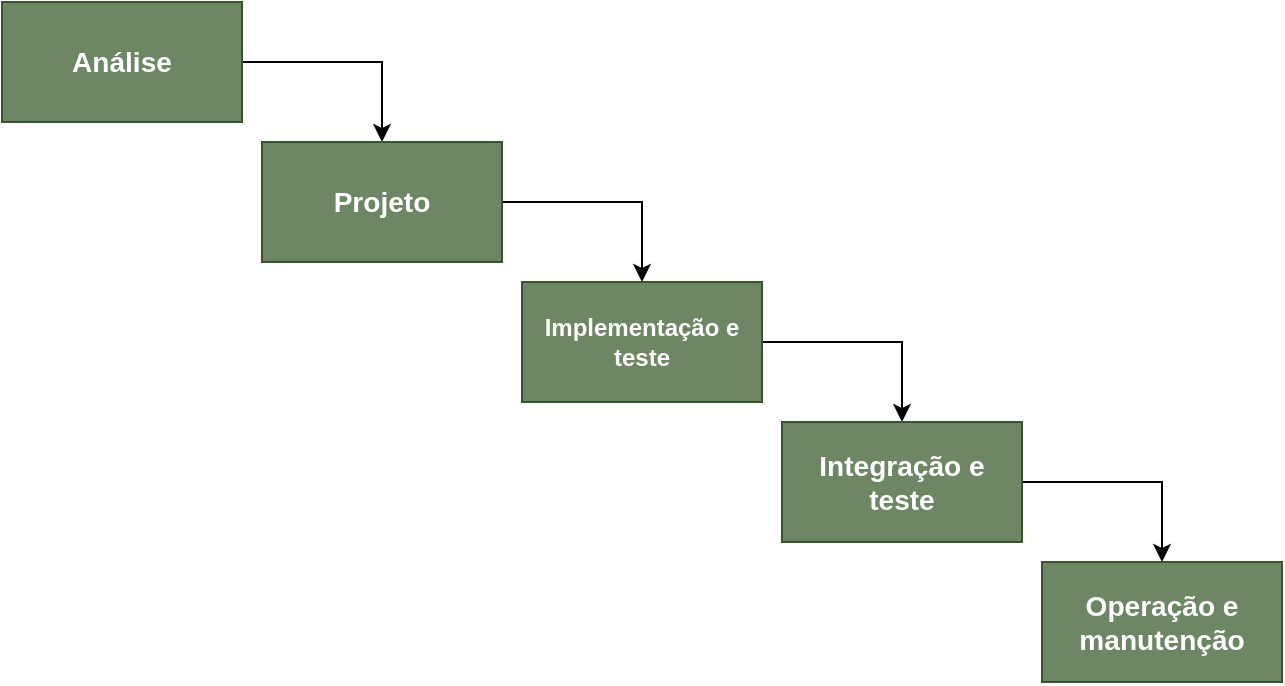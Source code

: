 <mxfile version="21.3.2" type="github">
  <diagram name="Página-1" id="JoVw8dAJmTCs44WsuAdl">
    <mxGraphModel dx="954" dy="594" grid="1" gridSize="10" guides="1" tooltips="1" connect="1" arrows="1" fold="1" page="1" pageScale="1" pageWidth="827" pageHeight="1169" math="0" shadow="0">
      <root>
        <mxCell id="0" />
        <mxCell id="1" parent="0" />
        <mxCell id="f5a5FPg0NiA4Jt08ZeUi-7" style="edgeStyle=orthogonalEdgeStyle;rounded=0;orthogonalLoop=1;jettySize=auto;html=1;" edge="1" parent="1" source="f5a5FPg0NiA4Jt08ZeUi-1" target="f5a5FPg0NiA4Jt08ZeUi-2">
          <mxGeometry relative="1" as="geometry" />
        </mxCell>
        <mxCell id="f5a5FPg0NiA4Jt08ZeUi-1" value="&lt;h3&gt;Análise&lt;/h3&gt;" style="rounded=0;whiteSpace=wrap;html=1;fillColor=#6d8764;fontColor=#ffffff;strokeColor=#3A5431;align=center;" vertex="1" parent="1">
          <mxGeometry x="70" y="80" width="120" height="60" as="geometry" />
        </mxCell>
        <mxCell id="f5a5FPg0NiA4Jt08ZeUi-8" style="edgeStyle=orthogonalEdgeStyle;rounded=0;orthogonalLoop=1;jettySize=auto;html=1;" edge="1" parent="1" source="f5a5FPg0NiA4Jt08ZeUi-2" target="f5a5FPg0NiA4Jt08ZeUi-3">
          <mxGeometry relative="1" as="geometry" />
        </mxCell>
        <mxCell id="f5a5FPg0NiA4Jt08ZeUi-2" value="&lt;h3&gt;Projeto&lt;/h3&gt;" style="rounded=0;whiteSpace=wrap;html=1;fillColor=#6d8764;fontColor=#ffffff;strokeColor=#3A5431;" vertex="1" parent="1">
          <mxGeometry x="200" y="150" width="120" height="60" as="geometry" />
        </mxCell>
        <mxCell id="f5a5FPg0NiA4Jt08ZeUi-9" style="edgeStyle=orthogonalEdgeStyle;rounded=0;orthogonalLoop=1;jettySize=auto;html=1;" edge="1" parent="1" source="f5a5FPg0NiA4Jt08ZeUi-3" target="f5a5FPg0NiA4Jt08ZeUi-4">
          <mxGeometry relative="1" as="geometry" />
        </mxCell>
        <mxCell id="f5a5FPg0NiA4Jt08ZeUi-3" value="&lt;h4&gt;Implementação e teste&lt;/h4&gt;" style="rounded=0;whiteSpace=wrap;html=1;fillColor=#6d8764;fontColor=#ffffff;strokeColor=#3A5431;" vertex="1" parent="1">
          <mxGeometry x="330" y="220" width="120" height="60" as="geometry" />
        </mxCell>
        <mxCell id="f5a5FPg0NiA4Jt08ZeUi-10" style="edgeStyle=orthogonalEdgeStyle;rounded=0;orthogonalLoop=1;jettySize=auto;html=1;" edge="1" parent="1" source="f5a5FPg0NiA4Jt08ZeUi-4" target="f5a5FPg0NiA4Jt08ZeUi-5">
          <mxGeometry relative="1" as="geometry" />
        </mxCell>
        <mxCell id="f5a5FPg0NiA4Jt08ZeUi-4" value="&lt;h3&gt;Integração e teste&lt;/h3&gt;" style="rounded=0;whiteSpace=wrap;html=1;fillColor=#6d8764;fontColor=#ffffff;strokeColor=#3A5431;" vertex="1" parent="1">
          <mxGeometry x="460" y="290" width="120" height="60" as="geometry" />
        </mxCell>
        <mxCell id="f5a5FPg0NiA4Jt08ZeUi-5" value="&lt;h3&gt;Operação e manutenção&lt;/h3&gt;" style="rounded=0;whiteSpace=wrap;html=1;fillColor=#6d8764;fontColor=#ffffff;strokeColor=#3A5431;" vertex="1" parent="1">
          <mxGeometry x="590" y="360" width="120" height="60" as="geometry" />
        </mxCell>
      </root>
    </mxGraphModel>
  </diagram>
</mxfile>
